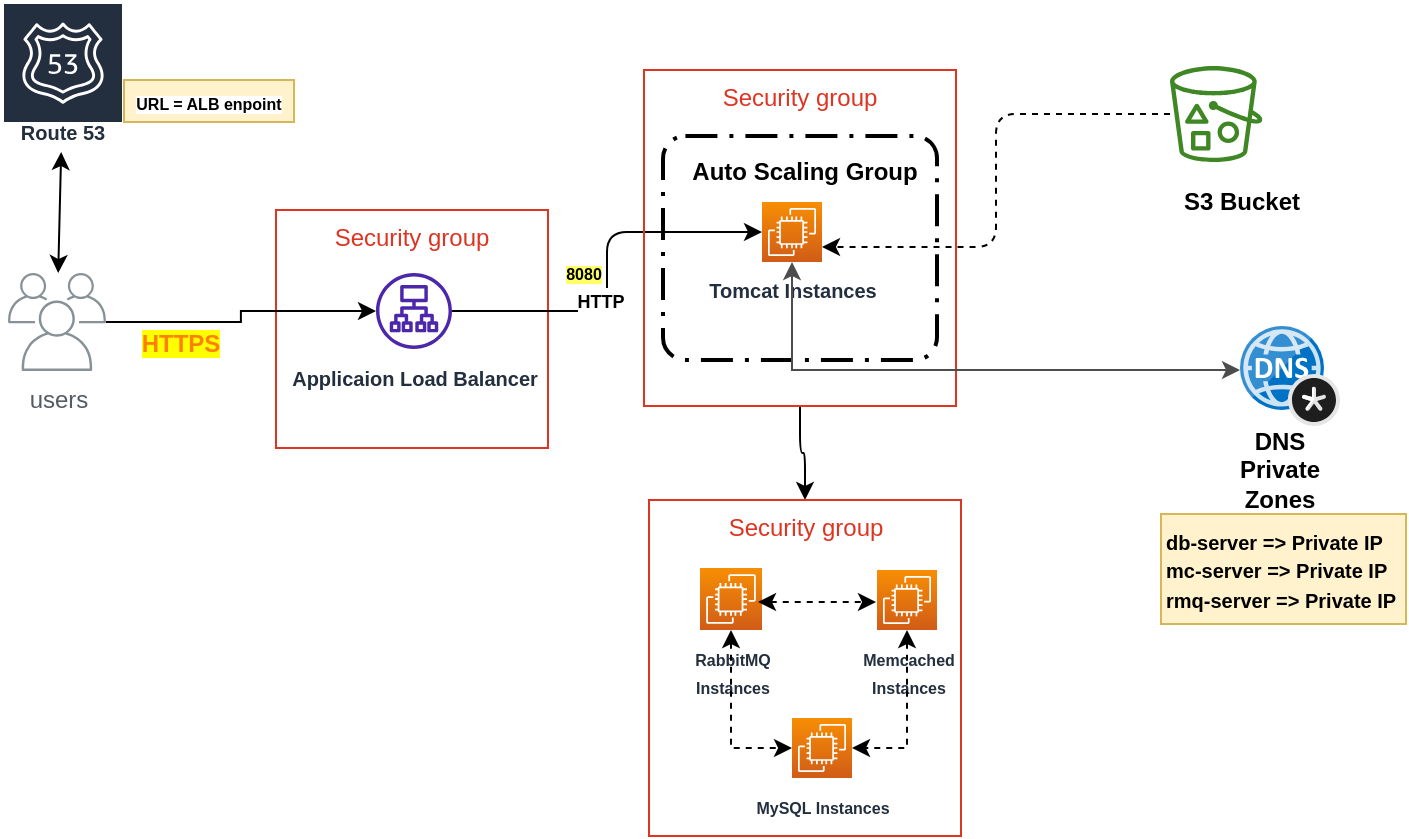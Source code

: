 <mxfile version="21.3.5" type="github">
  <diagram name="Page-1" id="q1CRxlohfj_Cj4i7bM-d">
    <mxGraphModel dx="794" dy="470" grid="0" gridSize="10" guides="1" tooltips="1" connect="1" arrows="1" fold="1" page="1" pageScale="1" pageWidth="850" pageHeight="1100" math="0" shadow="0">
      <root>
        <mxCell id="0" />
        <mxCell id="1" parent="0" />
        <mxCell id="y3bzO9xKToT0qNrgCLe8-1" value="users" style="sketch=0;outlineConnect=0;gradientColor=none;fontColor=#545B64;strokeColor=none;fillColor=#879196;dashed=0;verticalLabelPosition=bottom;verticalAlign=top;align=center;html=1;fontSize=12;fontStyle=0;aspect=fixed;shape=mxgraph.aws4.illustration_users;pointerEvents=1" parent="1" vertex="1">
          <mxGeometry x="121" y="163.5" width="49" height="49" as="geometry" />
        </mxCell>
        <mxCell id="y3bzO9xKToT0qNrgCLe8-2" value="Security group" style="fillColor=none;strokeColor=#DD3522;verticalAlign=top;fontStyle=0;fontColor=#DD3522;whiteSpace=wrap;html=1;" parent="1" vertex="1">
          <mxGeometry x="255" y="132" width="136" height="119" as="geometry" />
        </mxCell>
        <mxCell id="y3bzO9xKToT0qNrgCLe8-54" style="edgeStyle=orthogonalEdgeStyle;rounded=1;orthogonalLoop=1;jettySize=auto;html=1;entryX=0;entryY=0.5;entryDx=0;entryDy=0;entryPerimeter=0;" parent="1" source="y3bzO9xKToT0qNrgCLe8-3" target="y3bzO9xKToT0qNrgCLe8-5" edge="1">
          <mxGeometry relative="1" as="geometry" />
        </mxCell>
        <mxCell id="Af_YE9U88Jtkuxrw3V7Q-19" value="&lt;b&gt;&lt;font style=&quot;font-size: 9px;&quot;&gt;HTTP&lt;/font&gt;&lt;/b&gt;" style="edgeLabel;html=1;align=center;verticalAlign=middle;resizable=0;points=[];" vertex="1" connectable="0" parent="y3bzO9xKToT0qNrgCLe8-54">
          <mxGeometry x="-0.14" y="5" relative="1" as="geometry">
            <mxPoint x="1" as="offset" />
          </mxGeometry>
        </mxCell>
        <mxCell id="y3bzO9xKToT0qNrgCLe8-3" value="&lt;b&gt;&lt;font style=&quot;font-size: 10px;&quot;&gt;Applicaion Load Balancer&lt;/font&gt;&lt;/b&gt;" style="sketch=0;outlineConnect=0;fontColor=#232F3E;gradientColor=none;fillColor=#4D27AA;strokeColor=none;dashed=0;verticalLabelPosition=bottom;verticalAlign=top;align=center;html=1;fontSize=12;fontStyle=0;aspect=fixed;pointerEvents=1;shape=mxgraph.aws4.application_load_balancer;" parent="1" vertex="1">
          <mxGeometry x="305" y="163.5" width="38" height="38" as="geometry" />
        </mxCell>
        <mxCell id="Af_YE9U88Jtkuxrw3V7Q-10" style="edgeStyle=orthogonalEdgeStyle;rounded=1;orthogonalLoop=1;jettySize=auto;html=1;entryX=1;entryY=0.75;entryDx=0;entryDy=0;entryPerimeter=0;dashed=1;" edge="1" parent="1" source="y3bzO9xKToT0qNrgCLe8-14" target="y3bzO9xKToT0qNrgCLe8-5">
          <mxGeometry relative="1" as="geometry" />
        </mxCell>
        <mxCell id="y3bzO9xKToT0qNrgCLe8-14" value="" style="sketch=0;outlineConnect=0;fontColor=#232F3E;gradientColor=none;fillColor=#3F8624;strokeColor=none;dashed=0;verticalLabelPosition=bottom;verticalAlign=top;align=center;html=1;fontSize=12;fontStyle=0;aspect=fixed;pointerEvents=1;shape=mxgraph.aws4.bucket_with_objects;" parent="1" vertex="1">
          <mxGeometry x="702" y="60" width="46.19" height="48.04" as="geometry" />
        </mxCell>
        <mxCell id="y3bzO9xKToT0qNrgCLe8-13" value="" style="rounded=1;arcSize=10;dashed=1;fillColor=none;gradientColor=none;dashPattern=8 3 1 3;strokeWidth=2;" parent="1" vertex="1">
          <mxGeometry x="448.5" y="95" width="137" height="112" as="geometry" />
        </mxCell>
        <mxCell id="y3bzO9xKToT0qNrgCLe8-40" value="" style="edgeStyle=orthogonalEdgeStyle;rounded=1;orthogonalLoop=1;jettySize=auto;html=1;entryX=0.5;entryY=0;entryDx=0;entryDy=0;exitX=0.5;exitY=1;exitDx=0;exitDy=0;" parent="1" source="y3bzO9xKToT0qNrgCLe8-4" target="y3bzO9xKToT0qNrgCLe8-26" edge="1">
          <mxGeometry relative="1" as="geometry" />
        </mxCell>
        <mxCell id="y3bzO9xKToT0qNrgCLe8-4" value="Security group" style="fillColor=none;strokeColor=#DD3522;verticalAlign=top;fontStyle=0;fontColor=#DD3522;whiteSpace=wrap;html=1;" parent="1" vertex="1">
          <mxGeometry x="439" y="62" width="156" height="168" as="geometry" />
        </mxCell>
        <mxCell id="y3bzO9xKToT0qNrgCLe8-5" value="&lt;b&gt;&lt;font style=&quot;font-size: 10px;&quot;&gt;Tomcat Instances&lt;/font&gt;&lt;/b&gt;" style="sketch=0;points=[[0,0,0],[0.25,0,0],[0.5,0,0],[0.75,0,0],[1,0,0],[0,1,0],[0.25,1,0],[0.5,1,0],[0.75,1,0],[1,1,0],[0,0.25,0],[0,0.5,0],[0,0.75,0],[1,0.25,0],[1,0.5,0],[1,0.75,0]];outlineConnect=0;fontColor=#232F3E;gradientColor=#F78E04;gradientDirection=north;fillColor=#D05C17;strokeColor=#ffffff;dashed=0;verticalLabelPosition=bottom;verticalAlign=top;align=center;html=1;fontSize=12;fontStyle=0;aspect=fixed;shape=mxgraph.aws4.resourceIcon;resIcon=mxgraph.aws4.ec2;" parent="1" vertex="1">
          <mxGeometry x="498" y="128" width="30" height="30" as="geometry" />
        </mxCell>
        <mxCell id="y3bzO9xKToT0qNrgCLe8-20" value="&lt;b&gt;Auto Scaling Group&lt;/b&gt;" style="text;html=1;strokeColor=none;fillColor=none;align=center;verticalAlign=middle;whiteSpace=wrap;rounded=0;" parent="1" vertex="1">
          <mxGeometry x="457" y="90" width="125" height="45" as="geometry" />
        </mxCell>
        <mxCell id="y3bzO9xKToT0qNrgCLe8-25" value="&lt;b&gt;S3 Bucket&lt;/b&gt;" style="text;html=1;strokeColor=none;fillColor=none;align=center;verticalAlign=middle;whiteSpace=wrap;rounded=0;" parent="1" vertex="1">
          <mxGeometry x="699" y="113" width="78" height="30" as="geometry" />
        </mxCell>
        <mxCell id="y3bzO9xKToT0qNrgCLe8-26" value="Security group" style="fillColor=none;strokeColor=#DD3522;verticalAlign=top;fontStyle=0;fontColor=#DD3522;whiteSpace=wrap;html=1;" parent="1" vertex="1">
          <mxGeometry x="441.5" y="277" width="156" height="168" as="geometry" />
        </mxCell>
        <mxCell id="y3bzO9xKToT0qNrgCLe8-29" value="&lt;b&gt;&lt;font style=&quot;font-size: 8px;&quot;&gt;RabbitMQ &lt;br&gt;Instances&lt;/font&gt;&lt;/b&gt;" style="sketch=0;points=[[0,0,0],[0.25,0,0],[0.5,0,0],[0.75,0,0],[1,0,0],[0,1,0],[0.25,1,0],[0.5,1,0],[0.75,1,0],[1,1,0],[0,0.25,0],[0,0.5,0],[0,0.75,0],[1,0.25,0],[1,0.5,0],[1,0.75,0]];outlineConnect=0;fontColor=#232F3E;gradientColor=#F78E04;gradientDirection=north;fillColor=#D05C17;strokeColor=#ffffff;dashed=0;verticalLabelPosition=bottom;verticalAlign=top;align=center;html=1;fontSize=12;fontStyle=0;aspect=fixed;shape=mxgraph.aws4.resourceIcon;resIcon=mxgraph.aws4.ec2;" parent="1" vertex="1">
          <mxGeometry x="467" y="311" width="31" height="31" as="geometry" />
        </mxCell>
        <mxCell id="y3bzO9xKToT0qNrgCLe8-30" value="&lt;b&gt;&lt;font style=&quot;font-size: 8px;&quot;&gt;Memcached &lt;br&gt;Instances&lt;/font&gt;&lt;/b&gt;" style="sketch=0;points=[[0,0,0],[0.25,0,0],[0.5,0,0],[0.75,0,0],[1,0,0],[0,1,0],[0.25,1,0],[0.5,1,0],[0.75,1,0],[1,1,0],[0,0.25,0],[0,0.5,0],[0,0.75,0],[1,0.25,0],[1,0.5,0],[1,0.75,0]];outlineConnect=0;fontColor=#232F3E;gradientColor=#F78E04;gradientDirection=north;fillColor=#D05C17;strokeColor=#ffffff;dashed=0;verticalLabelPosition=bottom;verticalAlign=top;align=center;html=1;fontSize=12;fontStyle=0;aspect=fixed;shape=mxgraph.aws4.resourceIcon;resIcon=mxgraph.aws4.ec2;" parent="1" vertex="1">
          <mxGeometry x="555.5" y="312" width="30" height="30" as="geometry" />
        </mxCell>
        <mxCell id="y3bzO9xKToT0qNrgCLe8-31" value="&lt;b&gt;&lt;font style=&quot;font-size: 8px;&quot;&gt;MySQL Instances&lt;/font&gt;&lt;/b&gt;" style="sketch=0;points=[[0,0,0],[0.25,0,0],[0.5,0,0],[0.75,0,0],[1,0,0],[0,1,0],[0.25,1,0],[0.5,1,0],[0.75,1,0],[1,1,0],[0,0.25,0],[0,0.5,0],[0,0.75,0],[1,0.25,0],[1,0.5,0],[1,0.75,0]];outlineConnect=0;fontColor=#232F3E;gradientColor=#F78E04;gradientDirection=north;fillColor=#D05C17;strokeColor=#ffffff;dashed=0;verticalLabelPosition=bottom;verticalAlign=top;align=center;html=1;fontSize=12;fontStyle=0;aspect=fixed;shape=mxgraph.aws4.resourceIcon;resIcon=mxgraph.aws4.ec2;" parent="1" vertex="1">
          <mxGeometry x="513" y="386" width="30" height="30" as="geometry" />
        </mxCell>
        <mxCell id="y3bzO9xKToT0qNrgCLe8-51" value="" style="endArrow=classic;startArrow=classic;html=1;rounded=0;dashed=1;" parent="1" edge="1">
          <mxGeometry width="100" height="100" relative="1" as="geometry">
            <mxPoint x="496" y="328" as="sourcePoint" />
            <mxPoint x="555" y="328" as="targetPoint" />
          </mxGeometry>
        </mxCell>
        <mxCell id="y3bzO9xKToT0qNrgCLe8-52" value="" style="endArrow=classic;startArrow=classic;html=1;rounded=0;exitX=0.5;exitY=1;exitDx=0;exitDy=0;exitPerimeter=0;entryX=0;entryY=0.5;entryDx=0;entryDy=0;entryPerimeter=0;edgeStyle=orthogonalEdgeStyle;dashed=1;" parent="1" source="y3bzO9xKToT0qNrgCLe8-29" target="y3bzO9xKToT0qNrgCLe8-31" edge="1">
          <mxGeometry width="100" height="100" relative="1" as="geometry">
            <mxPoint x="469" y="383" as="sourcePoint" />
            <mxPoint x="531" y="386" as="targetPoint" />
          </mxGeometry>
        </mxCell>
        <mxCell id="y3bzO9xKToT0qNrgCLe8-53" value="" style="endArrow=classic;startArrow=classic;html=1;rounded=0;exitX=0.5;exitY=1;exitDx=0;exitDy=0;exitPerimeter=0;entryX=1;entryY=0.5;entryDx=0;entryDy=0;entryPerimeter=0;edgeStyle=orthogonalEdgeStyle;dashed=1;" parent="1" source="y3bzO9xKToT0qNrgCLe8-30" target="y3bzO9xKToT0qNrgCLe8-31" edge="1">
          <mxGeometry width="100" height="100" relative="1" as="geometry">
            <mxPoint x="569" y="342" as="sourcePoint" />
            <mxPoint x="617" y="386" as="targetPoint" />
          </mxGeometry>
        </mxCell>
        <mxCell id="Af_YE9U88Jtkuxrw3V7Q-1" value="" style="image;sketch=0;aspect=fixed;html=1;points=[];align=center;fontSize=12;image=img/lib/mscae/DNS_Private_Zones.svg;" vertex="1" parent="1">
          <mxGeometry x="737" y="190" width="50" height="50" as="geometry" />
        </mxCell>
        <mxCell id="Af_YE9U88Jtkuxrw3V7Q-2" value="&lt;b&gt;DNS Private Zones&lt;/b&gt;" style="text;html=1;strokeColor=none;fillColor=none;align=center;verticalAlign=middle;whiteSpace=wrap;rounded=0;" vertex="1" parent="1">
          <mxGeometry x="727" y="247" width="60" height="30" as="geometry" />
        </mxCell>
        <mxCell id="Af_YE9U88Jtkuxrw3V7Q-9" value="&lt;font style=&quot;font-size: 10px;&quot;&gt;&lt;b&gt;db-server =&amp;gt; Private IP&amp;nbsp;&amp;nbsp;&amp;nbsp;&amp;nbsp;&lt;br&gt;mc-server =&amp;gt; Private IP&lt;br&gt;rmq-server =&amp;gt; Private IP&lt;/b&gt;&lt;/font&gt;" style="text;whiteSpace=wrap;html=1;fillColor=#fff2cc;strokeColor=#d6b656;" vertex="1" parent="1">
          <mxGeometry x="697.5" y="284" width="122.5" height="55" as="geometry" />
        </mxCell>
        <mxCell id="Af_YE9U88Jtkuxrw3V7Q-11" value="" style="endArrow=classic;startArrow=classic;html=1;entryX=0;entryY=0.44;entryDx=0;entryDy=0;entryPerimeter=0;edgeStyle=orthogonalEdgeStyle;strokeColor=#4D4D4D;rounded=0;exitX=0.5;exitY=1;exitDx=0;exitDy=0;exitPerimeter=0;" edge="1" parent="1" source="y3bzO9xKToT0qNrgCLe8-5" target="Af_YE9U88Jtkuxrw3V7Q-1">
          <mxGeometry width="100" height="100" relative="1" as="geometry">
            <mxPoint x="517" y="167" as="sourcePoint" />
            <mxPoint x="576" y="161" as="targetPoint" />
            <Array as="points">
              <mxPoint x="513" y="212" />
            </Array>
          </mxGeometry>
        </mxCell>
        <mxCell id="Af_YE9U88Jtkuxrw3V7Q-12" value="Amazon Route 53" style="sketch=0;outlineConnect=0;fontColor=#232F3E;gradientColor=none;strokeColor=#ffffff;fillColor=#232F3E;dashed=0;verticalLabelPosition=middle;verticalAlign=bottom;align=center;html=1;whiteSpace=wrap;fontSize=10;fontStyle=1;spacing=3;shape=mxgraph.aws4.productIcon;prIcon=mxgraph.aws4.route_53;" vertex="1" parent="1">
          <mxGeometry x="118" y="28" width="61" height="75" as="geometry" />
        </mxCell>
        <mxCell id="Af_YE9U88Jtkuxrw3V7Q-13" value="" style="endArrow=classic;startArrow=classic;html=1;rounded=0;" edge="1" parent="1" source="Af_YE9U88Jtkuxrw3V7Q-12" target="y3bzO9xKToT0qNrgCLe8-1">
          <mxGeometry width="100" height="100" relative="1" as="geometry">
            <mxPoint x="149" y="108.04" as="sourcePoint" />
            <mxPoint x="208" y="108.04" as="targetPoint" />
          </mxGeometry>
        </mxCell>
        <mxCell id="Af_YE9U88Jtkuxrw3V7Q-14" value="" style="shape=image;html=1;verticalAlign=top;verticalLabelPosition=bottom;labelBackgroundColor=#ffffff;imageAspect=0;aspect=fixed;image=https://cdn1.iconfinder.com/data/icons/material-core/23/https-128.png" vertex="1" parent="1">
          <mxGeometry x="189" y="177.5" width="35" height="35" as="geometry" />
        </mxCell>
        <mxCell id="Af_YE9U88Jtkuxrw3V7Q-17" value="" style="edgeStyle=orthogonalEdgeStyle;rounded=0;orthogonalLoop=1;jettySize=auto;html=1;" edge="1" parent="1" source="y3bzO9xKToT0qNrgCLe8-1" target="y3bzO9xKToT0qNrgCLe8-3">
          <mxGeometry relative="1" as="geometry" />
        </mxCell>
        <mxCell id="Af_YE9U88Jtkuxrw3V7Q-16" value="&lt;b&gt;&lt;font style=&quot;background-color: rgb(255, 255, 0);&quot; color=&quot;#ff8000&quot;&gt;HTTPS&lt;/font&gt;&lt;/b&gt;" style="text;html=1;strokeColor=none;fillColor=none;align=center;verticalAlign=middle;whiteSpace=wrap;rounded=0;" vertex="1" parent="1">
          <mxGeometry x="175" y="183.5" width="65" height="30" as="geometry" />
        </mxCell>
        <mxCell id="Af_YE9U88Jtkuxrw3V7Q-21" value="&lt;b&gt;&lt;font style=&quot;font-size: 8px; background-color: rgb(255, 255, 102);&quot;&gt;8080&lt;/font&gt;&lt;/b&gt;" style="text;html=1;strokeColor=none;fillColor=none;align=center;verticalAlign=middle;whiteSpace=wrap;rounded=0;" vertex="1" parent="1">
          <mxGeometry x="379" y="148" width="60" height="30" as="geometry" />
        </mxCell>
        <mxCell id="Af_YE9U88Jtkuxrw3V7Q-26" value="&lt;b&gt;&lt;font style=&quot;font-size: 8px; background-color: rgb(255, 255, 255);&quot;&gt;URL = ALB enpoint&lt;/font&gt;&lt;/b&gt;" style="text;html=1;strokeColor=#d6b656;fillColor=#fff2cc;align=center;verticalAlign=middle;whiteSpace=wrap;rounded=0;" vertex="1" parent="1">
          <mxGeometry x="179" y="67" width="85" height="21" as="geometry" />
        </mxCell>
      </root>
    </mxGraphModel>
  </diagram>
</mxfile>
